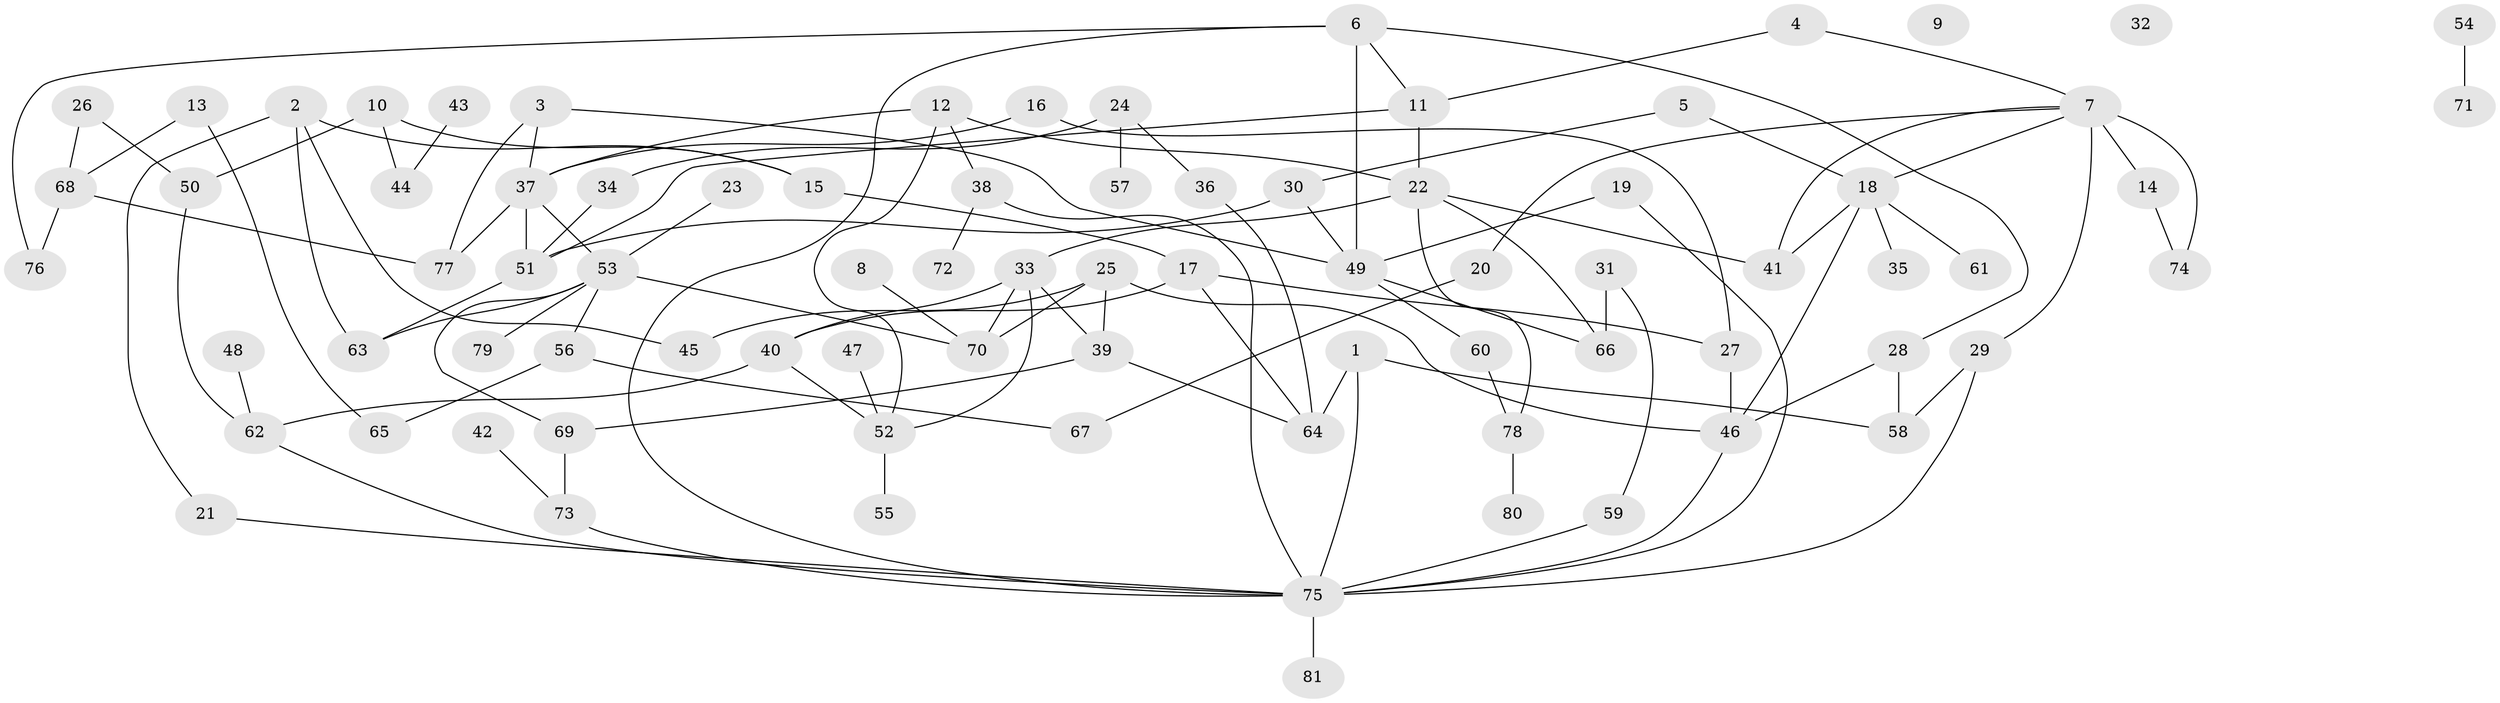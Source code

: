 // coarse degree distribution, {2: 0.225, 5: 0.175, 1: 0.275, 0: 0.05, 4: 0.05, 7: 0.025, 3: 0.125, 6: 0.05, 12: 0.025}
// Generated by graph-tools (version 1.1) at 2025/42/03/04/25 21:42:34]
// undirected, 81 vertices, 117 edges
graph export_dot {
graph [start="1"]
  node [color=gray90,style=filled];
  1;
  2;
  3;
  4;
  5;
  6;
  7;
  8;
  9;
  10;
  11;
  12;
  13;
  14;
  15;
  16;
  17;
  18;
  19;
  20;
  21;
  22;
  23;
  24;
  25;
  26;
  27;
  28;
  29;
  30;
  31;
  32;
  33;
  34;
  35;
  36;
  37;
  38;
  39;
  40;
  41;
  42;
  43;
  44;
  45;
  46;
  47;
  48;
  49;
  50;
  51;
  52;
  53;
  54;
  55;
  56;
  57;
  58;
  59;
  60;
  61;
  62;
  63;
  64;
  65;
  66;
  67;
  68;
  69;
  70;
  71;
  72;
  73;
  74;
  75;
  76;
  77;
  78;
  79;
  80;
  81;
  1 -- 58;
  1 -- 64;
  1 -- 75;
  2 -- 15;
  2 -- 21;
  2 -- 45;
  2 -- 63;
  3 -- 37;
  3 -- 49;
  3 -- 77;
  4 -- 7;
  4 -- 11;
  5 -- 18;
  5 -- 30;
  6 -- 11;
  6 -- 28;
  6 -- 49;
  6 -- 75;
  6 -- 76;
  7 -- 14;
  7 -- 18;
  7 -- 20;
  7 -- 29;
  7 -- 41;
  7 -- 74;
  8 -- 70;
  10 -- 15;
  10 -- 44;
  10 -- 50;
  11 -- 22;
  11 -- 51;
  12 -- 22;
  12 -- 37;
  12 -- 38;
  12 -- 52;
  13 -- 65;
  13 -- 68;
  14 -- 74;
  15 -- 17;
  16 -- 27;
  16 -- 37;
  17 -- 27;
  17 -- 40;
  17 -- 64;
  18 -- 35;
  18 -- 41;
  18 -- 46;
  18 -- 61;
  19 -- 49;
  19 -- 75;
  20 -- 67;
  21 -- 75;
  22 -- 33;
  22 -- 41;
  22 -- 66;
  22 -- 78;
  23 -- 53;
  24 -- 34;
  24 -- 36;
  24 -- 57;
  25 -- 39;
  25 -- 45;
  25 -- 46;
  25 -- 70;
  26 -- 50;
  26 -- 68;
  27 -- 46;
  28 -- 46;
  28 -- 58;
  29 -- 58;
  29 -- 75;
  30 -- 49;
  30 -- 51;
  31 -- 59;
  31 -- 66;
  33 -- 39;
  33 -- 40;
  33 -- 52;
  33 -- 70;
  34 -- 51;
  36 -- 64;
  37 -- 51;
  37 -- 53;
  37 -- 77;
  38 -- 72;
  38 -- 75;
  39 -- 64;
  39 -- 69;
  40 -- 52;
  40 -- 62;
  42 -- 73;
  43 -- 44;
  46 -- 75;
  47 -- 52;
  48 -- 62;
  49 -- 60;
  49 -- 66;
  50 -- 62;
  51 -- 63;
  52 -- 55;
  53 -- 56;
  53 -- 63;
  53 -- 69;
  53 -- 70;
  53 -- 79;
  54 -- 71;
  56 -- 65;
  56 -- 67;
  59 -- 75;
  60 -- 78;
  62 -- 75;
  68 -- 76;
  68 -- 77;
  69 -- 73;
  73 -- 75;
  75 -- 81;
  78 -- 80;
}
